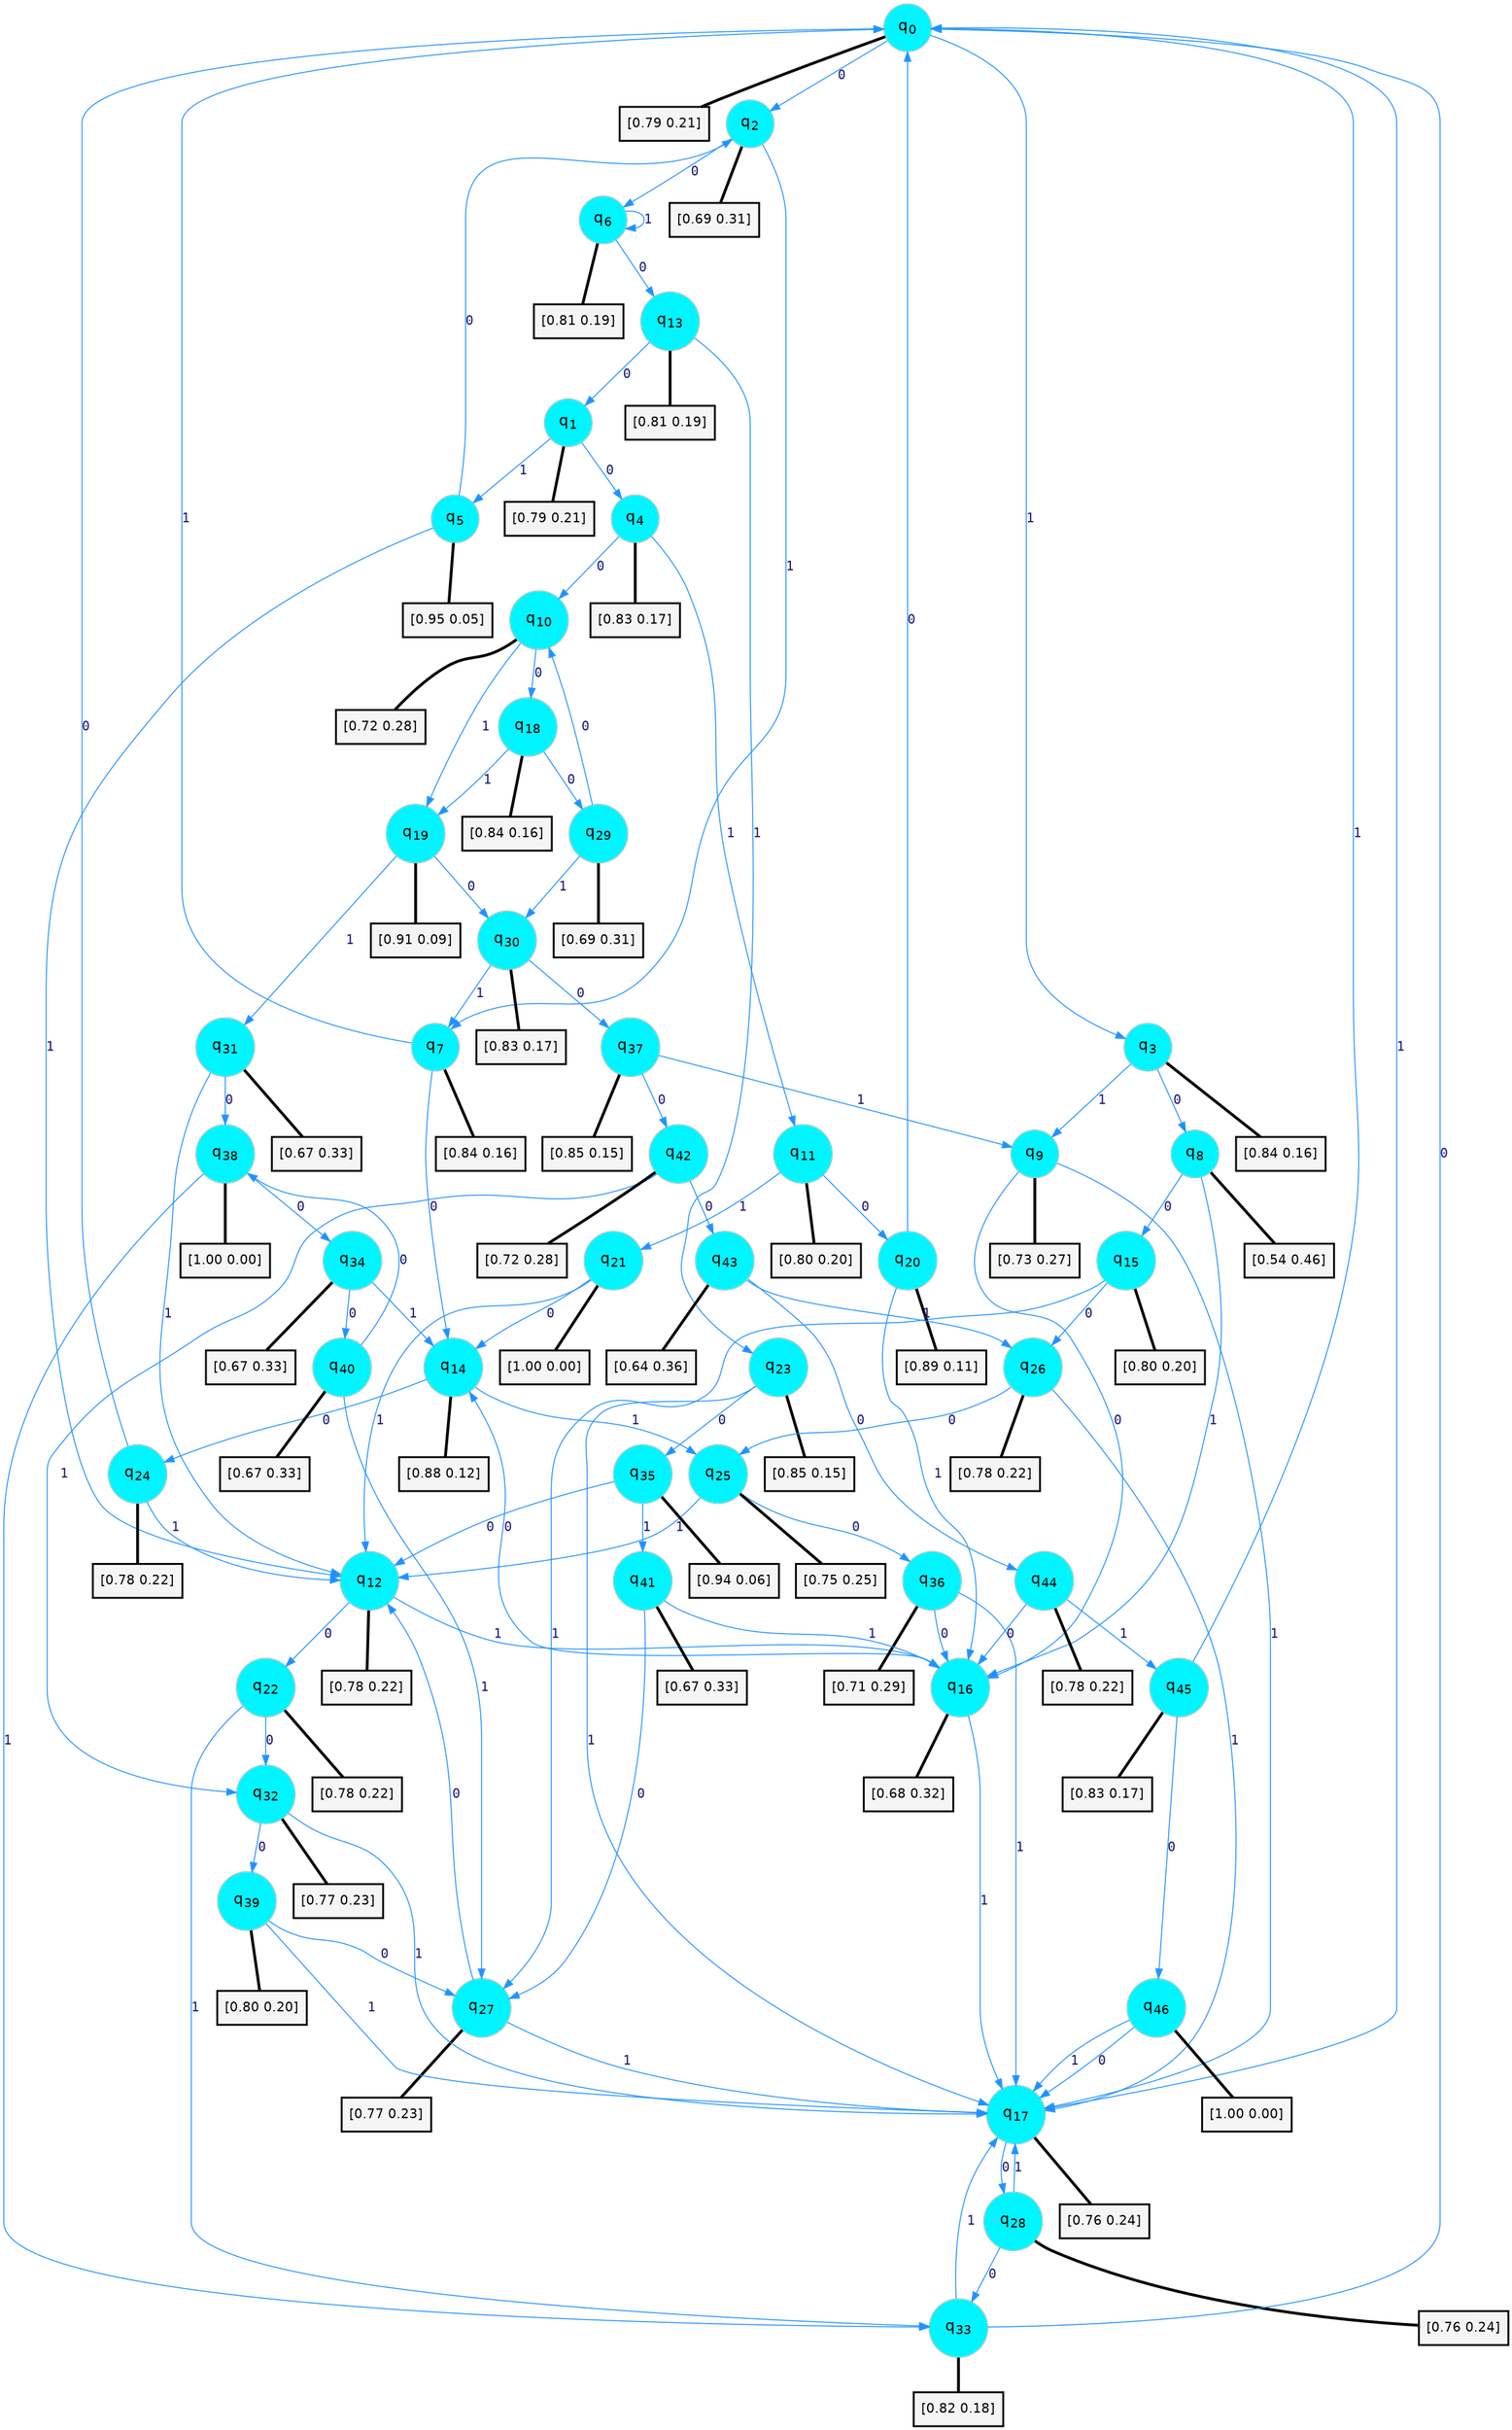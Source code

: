 digraph G {
graph [
bgcolor=transparent, dpi=300, rankdir=TD, size="40,25"];
node [
color=gray, fillcolor=turquoise1, fontcolor=black, fontname=Helvetica, fontsize=16, fontweight=bold, shape=circle, style=filled];
edge [
arrowsize=1, color=dodgerblue1, fontcolor=midnightblue, fontname=courier, fontweight=bold, penwidth=1, style=solid, weight=20];
0[label=<q<SUB>0</SUB>>];
1[label=<q<SUB>1</SUB>>];
2[label=<q<SUB>2</SUB>>];
3[label=<q<SUB>3</SUB>>];
4[label=<q<SUB>4</SUB>>];
5[label=<q<SUB>5</SUB>>];
6[label=<q<SUB>6</SUB>>];
7[label=<q<SUB>7</SUB>>];
8[label=<q<SUB>8</SUB>>];
9[label=<q<SUB>9</SUB>>];
10[label=<q<SUB>10</SUB>>];
11[label=<q<SUB>11</SUB>>];
12[label=<q<SUB>12</SUB>>];
13[label=<q<SUB>13</SUB>>];
14[label=<q<SUB>14</SUB>>];
15[label=<q<SUB>15</SUB>>];
16[label=<q<SUB>16</SUB>>];
17[label=<q<SUB>17</SUB>>];
18[label=<q<SUB>18</SUB>>];
19[label=<q<SUB>19</SUB>>];
20[label=<q<SUB>20</SUB>>];
21[label=<q<SUB>21</SUB>>];
22[label=<q<SUB>22</SUB>>];
23[label=<q<SUB>23</SUB>>];
24[label=<q<SUB>24</SUB>>];
25[label=<q<SUB>25</SUB>>];
26[label=<q<SUB>26</SUB>>];
27[label=<q<SUB>27</SUB>>];
28[label=<q<SUB>28</SUB>>];
29[label=<q<SUB>29</SUB>>];
30[label=<q<SUB>30</SUB>>];
31[label=<q<SUB>31</SUB>>];
32[label=<q<SUB>32</SUB>>];
33[label=<q<SUB>33</SUB>>];
34[label=<q<SUB>34</SUB>>];
35[label=<q<SUB>35</SUB>>];
36[label=<q<SUB>36</SUB>>];
37[label=<q<SUB>37</SUB>>];
38[label=<q<SUB>38</SUB>>];
39[label=<q<SUB>39</SUB>>];
40[label=<q<SUB>40</SUB>>];
41[label=<q<SUB>41</SUB>>];
42[label=<q<SUB>42</SUB>>];
43[label=<q<SUB>43</SUB>>];
44[label=<q<SUB>44</SUB>>];
45[label=<q<SUB>45</SUB>>];
46[label=<q<SUB>46</SUB>>];
47[label="[0.79 0.21]", shape=box,fontcolor=black, fontname=Helvetica, fontsize=14, penwidth=2, fillcolor=whitesmoke,color=black];
48[label="[0.79 0.21]", shape=box,fontcolor=black, fontname=Helvetica, fontsize=14, penwidth=2, fillcolor=whitesmoke,color=black];
49[label="[0.69 0.31]", shape=box,fontcolor=black, fontname=Helvetica, fontsize=14, penwidth=2, fillcolor=whitesmoke,color=black];
50[label="[0.84 0.16]", shape=box,fontcolor=black, fontname=Helvetica, fontsize=14, penwidth=2, fillcolor=whitesmoke,color=black];
51[label="[0.83 0.17]", shape=box,fontcolor=black, fontname=Helvetica, fontsize=14, penwidth=2, fillcolor=whitesmoke,color=black];
52[label="[0.95 0.05]", shape=box,fontcolor=black, fontname=Helvetica, fontsize=14, penwidth=2, fillcolor=whitesmoke,color=black];
53[label="[0.81 0.19]", shape=box,fontcolor=black, fontname=Helvetica, fontsize=14, penwidth=2, fillcolor=whitesmoke,color=black];
54[label="[0.84 0.16]", shape=box,fontcolor=black, fontname=Helvetica, fontsize=14, penwidth=2, fillcolor=whitesmoke,color=black];
55[label="[0.54 0.46]", shape=box,fontcolor=black, fontname=Helvetica, fontsize=14, penwidth=2, fillcolor=whitesmoke,color=black];
56[label="[0.73 0.27]", shape=box,fontcolor=black, fontname=Helvetica, fontsize=14, penwidth=2, fillcolor=whitesmoke,color=black];
57[label="[0.72 0.28]", shape=box,fontcolor=black, fontname=Helvetica, fontsize=14, penwidth=2, fillcolor=whitesmoke,color=black];
58[label="[0.80 0.20]", shape=box,fontcolor=black, fontname=Helvetica, fontsize=14, penwidth=2, fillcolor=whitesmoke,color=black];
59[label="[0.78 0.22]", shape=box,fontcolor=black, fontname=Helvetica, fontsize=14, penwidth=2, fillcolor=whitesmoke,color=black];
60[label="[0.81 0.19]", shape=box,fontcolor=black, fontname=Helvetica, fontsize=14, penwidth=2, fillcolor=whitesmoke,color=black];
61[label="[0.88 0.12]", shape=box,fontcolor=black, fontname=Helvetica, fontsize=14, penwidth=2, fillcolor=whitesmoke,color=black];
62[label="[0.80 0.20]", shape=box,fontcolor=black, fontname=Helvetica, fontsize=14, penwidth=2, fillcolor=whitesmoke,color=black];
63[label="[0.68 0.32]", shape=box,fontcolor=black, fontname=Helvetica, fontsize=14, penwidth=2, fillcolor=whitesmoke,color=black];
64[label="[0.76 0.24]", shape=box,fontcolor=black, fontname=Helvetica, fontsize=14, penwidth=2, fillcolor=whitesmoke,color=black];
65[label="[0.84 0.16]", shape=box,fontcolor=black, fontname=Helvetica, fontsize=14, penwidth=2, fillcolor=whitesmoke,color=black];
66[label="[0.91 0.09]", shape=box,fontcolor=black, fontname=Helvetica, fontsize=14, penwidth=2, fillcolor=whitesmoke,color=black];
67[label="[0.89 0.11]", shape=box,fontcolor=black, fontname=Helvetica, fontsize=14, penwidth=2, fillcolor=whitesmoke,color=black];
68[label="[1.00 0.00]", shape=box,fontcolor=black, fontname=Helvetica, fontsize=14, penwidth=2, fillcolor=whitesmoke,color=black];
69[label="[0.78 0.22]", shape=box,fontcolor=black, fontname=Helvetica, fontsize=14, penwidth=2, fillcolor=whitesmoke,color=black];
70[label="[0.85 0.15]", shape=box,fontcolor=black, fontname=Helvetica, fontsize=14, penwidth=2, fillcolor=whitesmoke,color=black];
71[label="[0.78 0.22]", shape=box,fontcolor=black, fontname=Helvetica, fontsize=14, penwidth=2, fillcolor=whitesmoke,color=black];
72[label="[0.75 0.25]", shape=box,fontcolor=black, fontname=Helvetica, fontsize=14, penwidth=2, fillcolor=whitesmoke,color=black];
73[label="[0.78 0.22]", shape=box,fontcolor=black, fontname=Helvetica, fontsize=14, penwidth=2, fillcolor=whitesmoke,color=black];
74[label="[0.77 0.23]", shape=box,fontcolor=black, fontname=Helvetica, fontsize=14, penwidth=2, fillcolor=whitesmoke,color=black];
75[label="[0.76 0.24]", shape=box,fontcolor=black, fontname=Helvetica, fontsize=14, penwidth=2, fillcolor=whitesmoke,color=black];
76[label="[0.69 0.31]", shape=box,fontcolor=black, fontname=Helvetica, fontsize=14, penwidth=2, fillcolor=whitesmoke,color=black];
77[label="[0.83 0.17]", shape=box,fontcolor=black, fontname=Helvetica, fontsize=14, penwidth=2, fillcolor=whitesmoke,color=black];
78[label="[0.67 0.33]", shape=box,fontcolor=black, fontname=Helvetica, fontsize=14, penwidth=2, fillcolor=whitesmoke,color=black];
79[label="[0.77 0.23]", shape=box,fontcolor=black, fontname=Helvetica, fontsize=14, penwidth=2, fillcolor=whitesmoke,color=black];
80[label="[0.82 0.18]", shape=box,fontcolor=black, fontname=Helvetica, fontsize=14, penwidth=2, fillcolor=whitesmoke,color=black];
81[label="[0.67 0.33]", shape=box,fontcolor=black, fontname=Helvetica, fontsize=14, penwidth=2, fillcolor=whitesmoke,color=black];
82[label="[0.94 0.06]", shape=box,fontcolor=black, fontname=Helvetica, fontsize=14, penwidth=2, fillcolor=whitesmoke,color=black];
83[label="[0.71 0.29]", shape=box,fontcolor=black, fontname=Helvetica, fontsize=14, penwidth=2, fillcolor=whitesmoke,color=black];
84[label="[0.85 0.15]", shape=box,fontcolor=black, fontname=Helvetica, fontsize=14, penwidth=2, fillcolor=whitesmoke,color=black];
85[label="[1.00 0.00]", shape=box,fontcolor=black, fontname=Helvetica, fontsize=14, penwidth=2, fillcolor=whitesmoke,color=black];
86[label="[0.80 0.20]", shape=box,fontcolor=black, fontname=Helvetica, fontsize=14, penwidth=2, fillcolor=whitesmoke,color=black];
87[label="[0.67 0.33]", shape=box,fontcolor=black, fontname=Helvetica, fontsize=14, penwidth=2, fillcolor=whitesmoke,color=black];
88[label="[0.67 0.33]", shape=box,fontcolor=black, fontname=Helvetica, fontsize=14, penwidth=2, fillcolor=whitesmoke,color=black];
89[label="[0.72 0.28]", shape=box,fontcolor=black, fontname=Helvetica, fontsize=14, penwidth=2, fillcolor=whitesmoke,color=black];
90[label="[0.64 0.36]", shape=box,fontcolor=black, fontname=Helvetica, fontsize=14, penwidth=2, fillcolor=whitesmoke,color=black];
91[label="[0.78 0.22]", shape=box,fontcolor=black, fontname=Helvetica, fontsize=14, penwidth=2, fillcolor=whitesmoke,color=black];
92[label="[0.83 0.17]", shape=box,fontcolor=black, fontname=Helvetica, fontsize=14, penwidth=2, fillcolor=whitesmoke,color=black];
93[label="[1.00 0.00]", shape=box,fontcolor=black, fontname=Helvetica, fontsize=14, penwidth=2, fillcolor=whitesmoke,color=black];
0->2 [label=0];
0->3 [label=1];
0->47 [arrowhead=none, penwidth=3,color=black];
1->4 [label=0];
1->5 [label=1];
1->48 [arrowhead=none, penwidth=3,color=black];
2->6 [label=0];
2->7 [label=1];
2->49 [arrowhead=none, penwidth=3,color=black];
3->8 [label=0];
3->9 [label=1];
3->50 [arrowhead=none, penwidth=3,color=black];
4->10 [label=0];
4->11 [label=1];
4->51 [arrowhead=none, penwidth=3,color=black];
5->2 [label=0];
5->12 [label=1];
5->52 [arrowhead=none, penwidth=3,color=black];
6->13 [label=0];
6->6 [label=1];
6->53 [arrowhead=none, penwidth=3,color=black];
7->14 [label=0];
7->0 [label=1];
7->54 [arrowhead=none, penwidth=3,color=black];
8->15 [label=0];
8->16 [label=1];
8->55 [arrowhead=none, penwidth=3,color=black];
9->16 [label=0];
9->17 [label=1];
9->56 [arrowhead=none, penwidth=3,color=black];
10->18 [label=0];
10->19 [label=1];
10->57 [arrowhead=none, penwidth=3,color=black];
11->20 [label=0];
11->21 [label=1];
11->58 [arrowhead=none, penwidth=3,color=black];
12->22 [label=0];
12->16 [label=1];
12->59 [arrowhead=none, penwidth=3,color=black];
13->1 [label=0];
13->23 [label=1];
13->60 [arrowhead=none, penwidth=3,color=black];
14->24 [label=0];
14->25 [label=1];
14->61 [arrowhead=none, penwidth=3,color=black];
15->26 [label=0];
15->27 [label=1];
15->62 [arrowhead=none, penwidth=3,color=black];
16->14 [label=0];
16->17 [label=1];
16->63 [arrowhead=none, penwidth=3,color=black];
17->28 [label=0];
17->0 [label=1];
17->64 [arrowhead=none, penwidth=3,color=black];
18->29 [label=0];
18->19 [label=1];
18->65 [arrowhead=none, penwidth=3,color=black];
19->30 [label=0];
19->31 [label=1];
19->66 [arrowhead=none, penwidth=3,color=black];
20->0 [label=0];
20->16 [label=1];
20->67 [arrowhead=none, penwidth=3,color=black];
21->14 [label=0];
21->12 [label=1];
21->68 [arrowhead=none, penwidth=3,color=black];
22->32 [label=0];
22->33 [label=1];
22->69 [arrowhead=none, penwidth=3,color=black];
23->35 [label=0];
23->17 [label=1];
23->70 [arrowhead=none, penwidth=3,color=black];
24->0 [label=0];
24->12 [label=1];
24->71 [arrowhead=none, penwidth=3,color=black];
25->36 [label=0];
25->12 [label=1];
25->72 [arrowhead=none, penwidth=3,color=black];
26->25 [label=0];
26->17 [label=1];
26->73 [arrowhead=none, penwidth=3,color=black];
27->12 [label=0];
27->17 [label=1];
27->74 [arrowhead=none, penwidth=3,color=black];
28->33 [label=0];
28->17 [label=1];
28->75 [arrowhead=none, penwidth=3,color=black];
29->10 [label=0];
29->30 [label=1];
29->76 [arrowhead=none, penwidth=3,color=black];
30->37 [label=0];
30->7 [label=1];
30->77 [arrowhead=none, penwidth=3,color=black];
31->38 [label=0];
31->12 [label=1];
31->78 [arrowhead=none, penwidth=3,color=black];
32->39 [label=0];
32->17 [label=1];
32->79 [arrowhead=none, penwidth=3,color=black];
33->0 [label=0];
33->17 [label=1];
33->80 [arrowhead=none, penwidth=3,color=black];
34->40 [label=0];
34->14 [label=1];
34->81 [arrowhead=none, penwidth=3,color=black];
35->12 [label=0];
35->41 [label=1];
35->82 [arrowhead=none, penwidth=3,color=black];
36->16 [label=0];
36->17 [label=1];
36->83 [arrowhead=none, penwidth=3,color=black];
37->42 [label=0];
37->9 [label=1];
37->84 [arrowhead=none, penwidth=3,color=black];
38->34 [label=0];
38->33 [label=1];
38->85 [arrowhead=none, penwidth=3,color=black];
39->27 [label=0];
39->17 [label=1];
39->86 [arrowhead=none, penwidth=3,color=black];
40->38 [label=0];
40->27 [label=1];
40->87 [arrowhead=none, penwidth=3,color=black];
41->27 [label=0];
41->16 [label=1];
41->88 [arrowhead=none, penwidth=3,color=black];
42->43 [label=0];
42->32 [label=1];
42->89 [arrowhead=none, penwidth=3,color=black];
43->44 [label=0];
43->26 [label=1];
43->90 [arrowhead=none, penwidth=3,color=black];
44->16 [label=0];
44->45 [label=1];
44->91 [arrowhead=none, penwidth=3,color=black];
45->46 [label=0];
45->0 [label=1];
45->92 [arrowhead=none, penwidth=3,color=black];
46->17 [label=0];
46->17 [label=1];
46->93 [arrowhead=none, penwidth=3,color=black];
}
